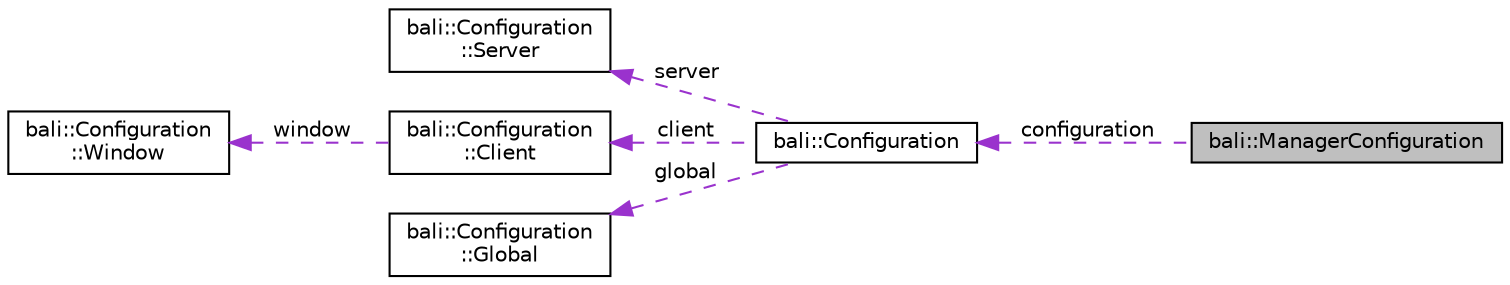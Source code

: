 digraph "bali::ManagerConfiguration"
{
  edge [fontname="Helvetica",fontsize="10",labelfontname="Helvetica",labelfontsize="10"];
  node [fontname="Helvetica",fontsize="10",shape=record];
  rankdir="LR";
  Node1 [label="bali::ManagerConfiguration",height=0.2,width=0.4,color="black", fillcolor="grey75", style="filled" fontcolor="black"];
  Node2 -> Node1 [dir="back",color="darkorchid3",fontsize="10",style="dashed",label=" configuration" ,fontname="Helvetica"];
  Node2 [label="bali::Configuration",height=0.2,width=0.4,color="black", fillcolor="white", style="filled",URL="$classbali_1_1_configuration.html"];
  Node3 -> Node2 [dir="back",color="darkorchid3",fontsize="10",style="dashed",label=" server" ,fontname="Helvetica"];
  Node3 [label="bali::Configuration\l::Server",height=0.2,width=0.4,color="black", fillcolor="white", style="filled",URL="$structbali_1_1_configuration_1_1_server.html"];
  Node4 -> Node2 [dir="back",color="darkorchid3",fontsize="10",style="dashed",label=" client" ,fontname="Helvetica"];
  Node4 [label="bali::Configuration\l::Client",height=0.2,width=0.4,color="black", fillcolor="white", style="filled",URL="$structbali_1_1_configuration_1_1_client.html"];
  Node5 -> Node4 [dir="back",color="darkorchid3",fontsize="10",style="dashed",label=" window" ,fontname="Helvetica"];
  Node5 [label="bali::Configuration\l::Window",height=0.2,width=0.4,color="black", fillcolor="white", style="filled",URL="$structbali_1_1_configuration_1_1_window.html"];
  Node6 -> Node2 [dir="back",color="darkorchid3",fontsize="10",style="dashed",label=" global" ,fontname="Helvetica"];
  Node6 [label="bali::Configuration\l::Global",height=0.2,width=0.4,color="black", fillcolor="white", style="filled",URL="$structbali_1_1_configuration_1_1_global.html"];
}
